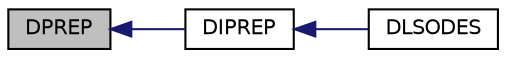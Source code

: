 digraph G
{
  edge [fontname="Helvetica",fontsize="10",labelfontname="Helvetica",labelfontsize="10"];
  node [fontname="Helvetica",fontsize="10",shape=record];
  rankdir=LR;
  Node1 [label="DPREP",height=0.2,width=0.4,color="black", fillcolor="grey75", style="filled" fontcolor="black"];
  Node1 -> Node2 [dir=back,color="midnightblue",fontsize="10",style="solid",fontname="Helvetica"];
  Node2 [label="DIPREP",height=0.2,width=0.4,color="black", fillcolor="white", style="filled",URL="$opkda1_8f90.html#af0d7349d0ebe40bdac75c57839107c80"];
  Node2 -> Node3 [dir=back,color="midnightblue",fontsize="10",style="solid",fontname="Helvetica"];
  Node3 [label="DLSODES",height=0.2,width=0.4,color="black", fillcolor="white", style="filled",URL="$opkdmain_8f90.html#a9ba73fbed77c11ec4abd126bbf966442"];
}
